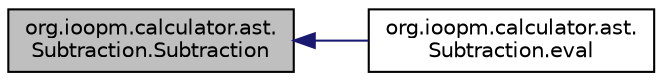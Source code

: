 digraph "org.ioopm.calculator.ast.Subtraction.Subtraction"
{
  edge [fontname="Helvetica",fontsize="10",labelfontname="Helvetica",labelfontsize="10"];
  node [fontname="Helvetica",fontsize="10",shape=record];
  rankdir="LR";
  Node2 [label="org.ioopm.calculator.ast.\lSubtraction.Subtraction",height=0.2,width=0.4,color="black", fillcolor="grey75", style="filled", fontcolor="black"];
  Node2 -> Node3 [dir="back",color="midnightblue",fontsize="10",style="solid",fontname="Helvetica"];
  Node3 [label="org.ioopm.calculator.ast.\lSubtraction.eval",height=0.2,width=0.4,color="black", fillcolor="white", style="filled",URL="$classorg_1_1ioopm_1_1calculator_1_1ast_1_1_subtraction.html#a5f71f831d802df6cf51d799193dc7533"];
}
